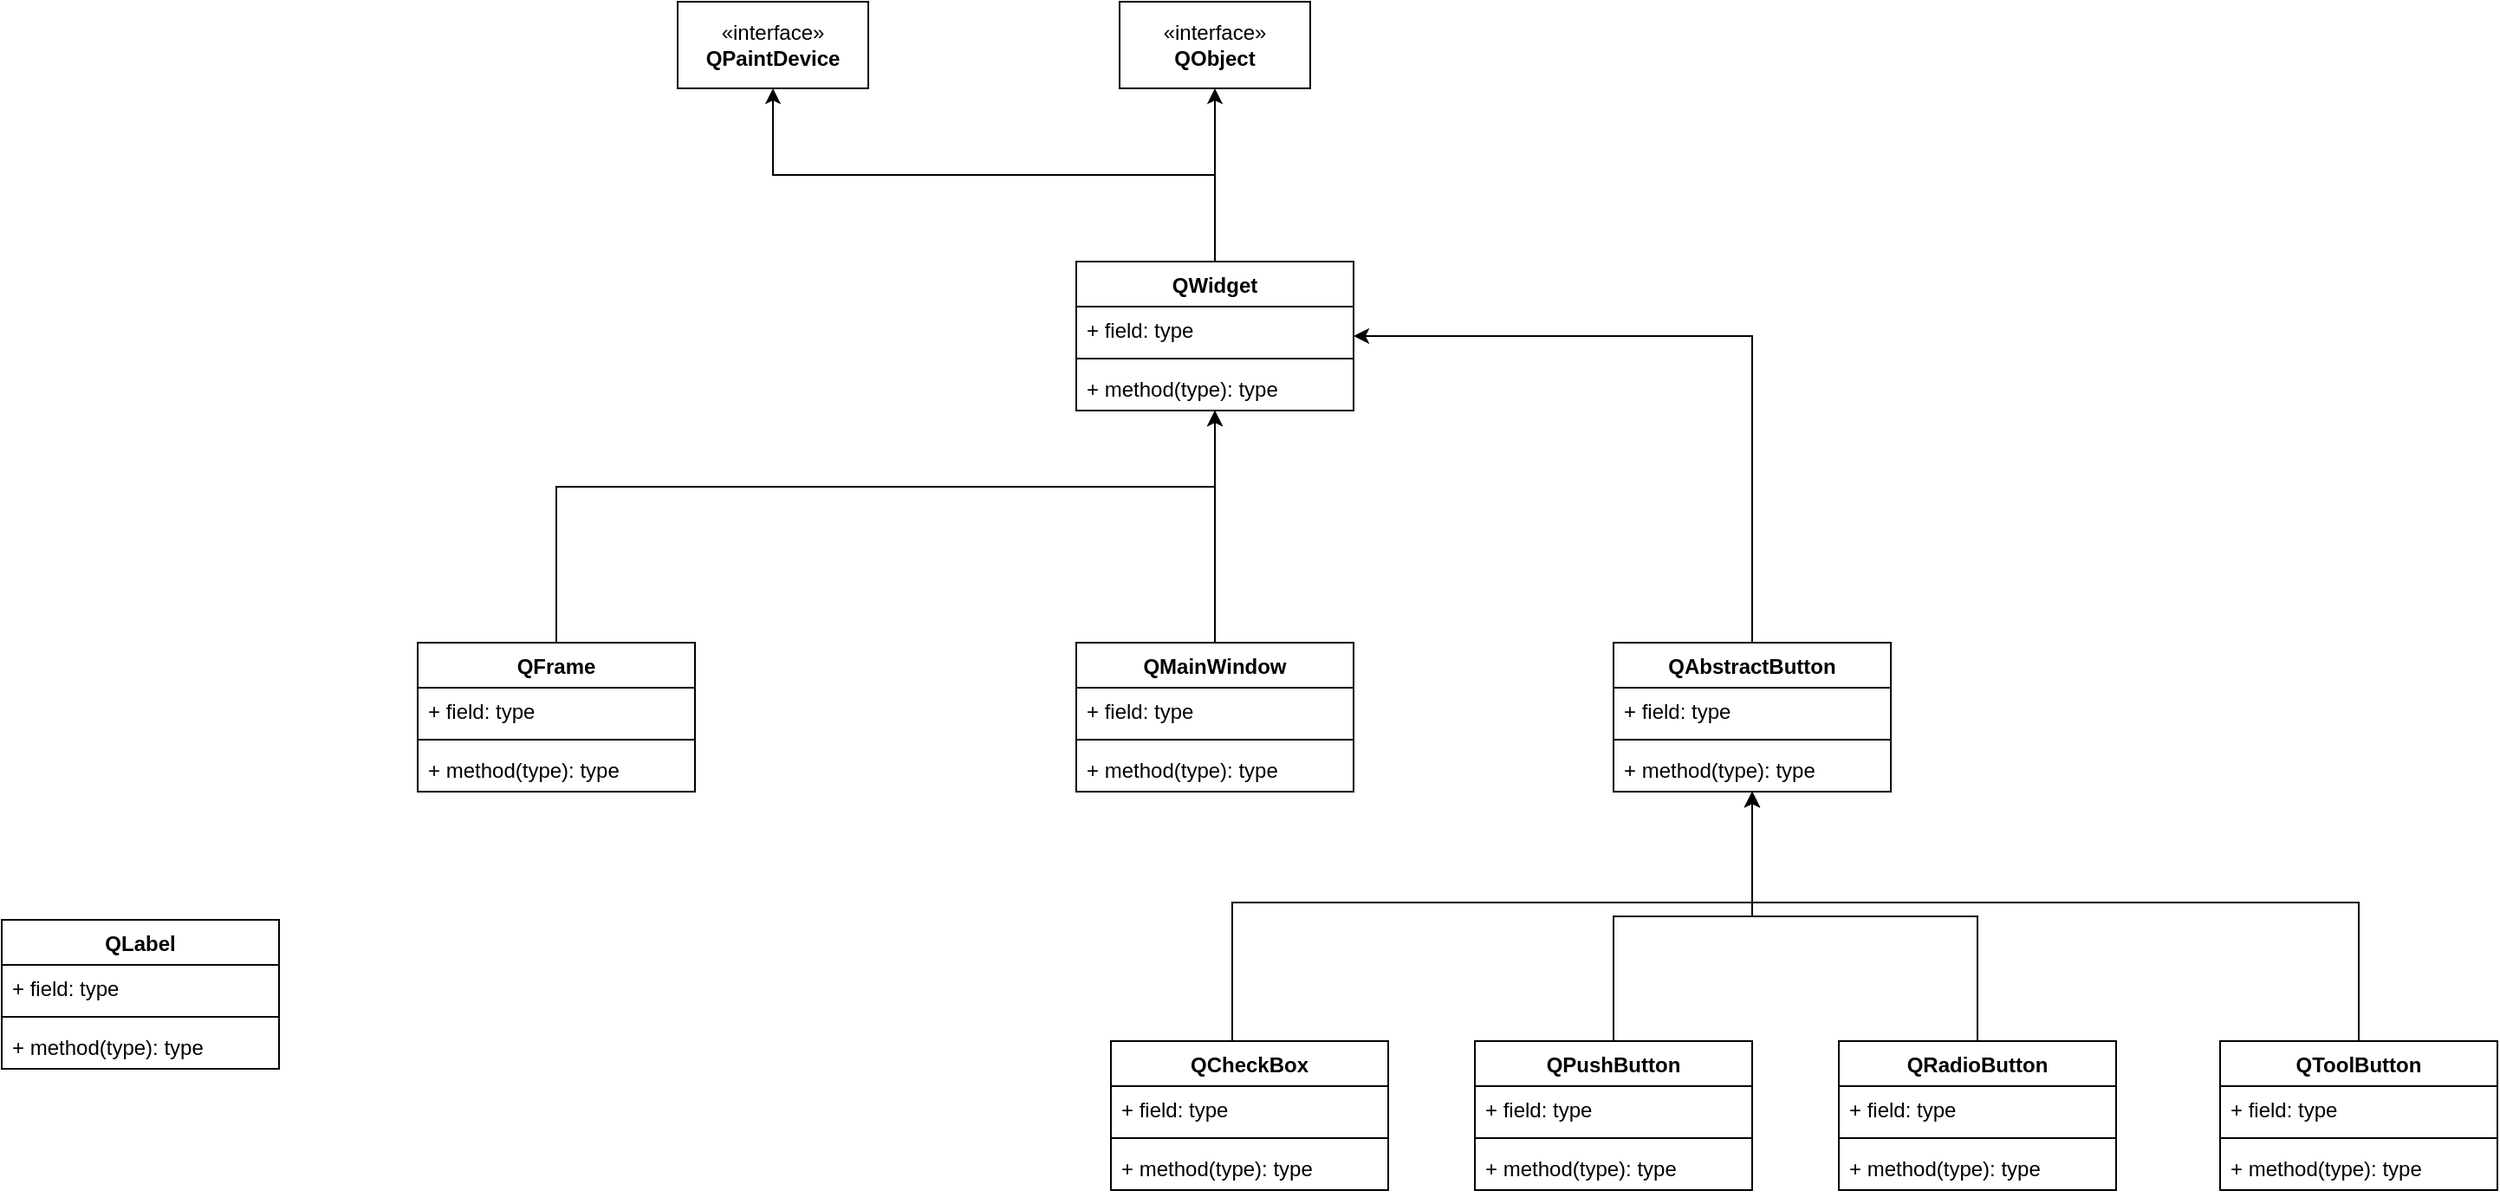 <mxfile version="22.1.16" type="github">
  <diagram name="第 1 页" id="sRRVcdi_eqUOFvVj3uMj">
    <mxGraphModel dx="2059" dy="688" grid="1" gridSize="10" guides="1" tooltips="1" connect="1" arrows="1" fold="1" page="0" pageScale="1" pageWidth="827" pageHeight="1169" math="0" shadow="0">
      <root>
        <mxCell id="0" />
        <mxCell id="1" parent="0" />
        <mxCell id="4JC0lLphQMxZIeReA1JR-13" style="edgeStyle=orthogonalEdgeStyle;rounded=0;orthogonalLoop=1;jettySize=auto;html=1;" edge="1" parent="1" source="4JC0lLphQMxZIeReA1JR-2" target="4JC0lLphQMxZIeReA1JR-11">
          <mxGeometry relative="1" as="geometry" />
        </mxCell>
        <mxCell id="4JC0lLphQMxZIeReA1JR-14" style="edgeStyle=orthogonalEdgeStyle;rounded=0;orthogonalLoop=1;jettySize=auto;html=1;" edge="1" parent="1" source="4JC0lLphQMxZIeReA1JR-2" target="4JC0lLphQMxZIeReA1JR-12">
          <mxGeometry relative="1" as="geometry">
            <Array as="points">
              <mxPoint x="240" y="180" />
              <mxPoint x="-15" y="180" />
            </Array>
          </mxGeometry>
        </mxCell>
        <mxCell id="4JC0lLphQMxZIeReA1JR-2" value="QWidget&lt;br&gt;" style="swimlane;fontStyle=1;align=center;verticalAlign=top;childLayout=stackLayout;horizontal=1;startSize=26;horizontalStack=0;resizeParent=1;resizeParentMax=0;resizeLast=0;collapsible=1;marginBottom=0;whiteSpace=wrap;html=1;" vertex="1" parent="1">
          <mxGeometry x="160" y="230" width="160" height="86" as="geometry">
            <mxRectangle x="180" y="200" width="90" height="30" as="alternateBounds" />
          </mxGeometry>
        </mxCell>
        <mxCell id="4JC0lLphQMxZIeReA1JR-3" value="+ field: type" style="text;strokeColor=none;fillColor=none;align=left;verticalAlign=top;spacingLeft=4;spacingRight=4;overflow=hidden;rotatable=0;points=[[0,0.5],[1,0.5]];portConstraint=eastwest;whiteSpace=wrap;html=1;" vertex="1" parent="4JC0lLphQMxZIeReA1JR-2">
          <mxGeometry y="26" width="160" height="26" as="geometry" />
        </mxCell>
        <mxCell id="4JC0lLphQMxZIeReA1JR-4" value="" style="line;strokeWidth=1;fillColor=none;align=left;verticalAlign=middle;spacingTop=-1;spacingLeft=3;spacingRight=3;rotatable=0;labelPosition=right;points=[];portConstraint=eastwest;strokeColor=inherit;" vertex="1" parent="4JC0lLphQMxZIeReA1JR-2">
          <mxGeometry y="52" width="160" height="8" as="geometry" />
        </mxCell>
        <mxCell id="4JC0lLphQMxZIeReA1JR-5" value="+ method(type): type" style="text;strokeColor=none;fillColor=none;align=left;verticalAlign=top;spacingLeft=4;spacingRight=4;overflow=hidden;rotatable=0;points=[[0,0.5],[1,0.5]];portConstraint=eastwest;whiteSpace=wrap;html=1;" vertex="1" parent="4JC0lLphQMxZIeReA1JR-2">
          <mxGeometry y="60" width="160" height="26" as="geometry" />
        </mxCell>
        <mxCell id="4JC0lLphQMxZIeReA1JR-11" value="«interface»&lt;br&gt;&lt;b&gt;QObject&lt;/b&gt;" style="html=1;whiteSpace=wrap;" vertex="1" parent="1">
          <mxGeometry x="185" y="80" width="110" height="50" as="geometry" />
        </mxCell>
        <mxCell id="4JC0lLphQMxZIeReA1JR-12" value="«interface»&lt;br&gt;&lt;b&gt;QPaintDevice&lt;/b&gt;" style="html=1;whiteSpace=wrap;" vertex="1" parent="1">
          <mxGeometry x="-70" y="80" width="110" height="50" as="geometry" />
        </mxCell>
        <mxCell id="4JC0lLphQMxZIeReA1JR-19" style="edgeStyle=orthogonalEdgeStyle;rounded=0;orthogonalLoop=1;jettySize=auto;html=1;" edge="1" parent="1" source="4JC0lLphQMxZIeReA1JR-15" target="4JC0lLphQMxZIeReA1JR-2">
          <mxGeometry relative="1" as="geometry">
            <Array as="points">
              <mxPoint x="-140" y="360" />
              <mxPoint x="240" y="360" />
            </Array>
          </mxGeometry>
        </mxCell>
        <mxCell id="4JC0lLphQMxZIeReA1JR-15" value="QFrame" style="swimlane;fontStyle=1;align=center;verticalAlign=top;childLayout=stackLayout;horizontal=1;startSize=26;horizontalStack=0;resizeParent=1;resizeParentMax=0;resizeLast=0;collapsible=1;marginBottom=0;whiteSpace=wrap;html=1;" vertex="1" parent="1">
          <mxGeometry x="-220" y="450" width="160" height="86" as="geometry">
            <mxRectangle x="180" y="200" width="90" height="30" as="alternateBounds" />
          </mxGeometry>
        </mxCell>
        <mxCell id="4JC0lLphQMxZIeReA1JR-16" value="+ field: type" style="text;strokeColor=none;fillColor=none;align=left;verticalAlign=top;spacingLeft=4;spacingRight=4;overflow=hidden;rotatable=0;points=[[0,0.5],[1,0.5]];portConstraint=eastwest;whiteSpace=wrap;html=1;" vertex="1" parent="4JC0lLphQMxZIeReA1JR-15">
          <mxGeometry y="26" width="160" height="26" as="geometry" />
        </mxCell>
        <mxCell id="4JC0lLphQMxZIeReA1JR-17" value="" style="line;strokeWidth=1;fillColor=none;align=left;verticalAlign=middle;spacingTop=-1;spacingLeft=3;spacingRight=3;rotatable=0;labelPosition=right;points=[];portConstraint=eastwest;strokeColor=inherit;" vertex="1" parent="4JC0lLphQMxZIeReA1JR-15">
          <mxGeometry y="52" width="160" height="8" as="geometry" />
        </mxCell>
        <mxCell id="4JC0lLphQMxZIeReA1JR-18" value="+ method(type): type" style="text;strokeColor=none;fillColor=none;align=left;verticalAlign=top;spacingLeft=4;spacingRight=4;overflow=hidden;rotatable=0;points=[[0,0.5],[1,0.5]];portConstraint=eastwest;whiteSpace=wrap;html=1;" vertex="1" parent="4JC0lLphQMxZIeReA1JR-15">
          <mxGeometry y="60" width="160" height="26" as="geometry" />
        </mxCell>
        <mxCell id="4JC0lLphQMxZIeReA1JR-24" style="edgeStyle=orthogonalEdgeStyle;rounded=0;orthogonalLoop=1;jettySize=auto;html=1;" edge="1" parent="1" source="4JC0lLphQMxZIeReA1JR-20" target="4JC0lLphQMxZIeReA1JR-2">
          <mxGeometry relative="1" as="geometry" />
        </mxCell>
        <mxCell id="4JC0lLphQMxZIeReA1JR-20" value="QMainWindow" style="swimlane;fontStyle=1;align=center;verticalAlign=top;childLayout=stackLayout;horizontal=1;startSize=26;horizontalStack=0;resizeParent=1;resizeParentMax=0;resizeLast=0;collapsible=1;marginBottom=0;whiteSpace=wrap;html=1;" vertex="1" parent="1">
          <mxGeometry x="160" y="450" width="160" height="86" as="geometry">
            <mxRectangle x="180" y="200" width="90" height="30" as="alternateBounds" />
          </mxGeometry>
        </mxCell>
        <mxCell id="4JC0lLphQMxZIeReA1JR-21" value="+ field: type" style="text;strokeColor=none;fillColor=none;align=left;verticalAlign=top;spacingLeft=4;spacingRight=4;overflow=hidden;rotatable=0;points=[[0,0.5],[1,0.5]];portConstraint=eastwest;whiteSpace=wrap;html=1;" vertex="1" parent="4JC0lLphQMxZIeReA1JR-20">
          <mxGeometry y="26" width="160" height="26" as="geometry" />
        </mxCell>
        <mxCell id="4JC0lLphQMxZIeReA1JR-22" value="" style="line;strokeWidth=1;fillColor=none;align=left;verticalAlign=middle;spacingTop=-1;spacingLeft=3;spacingRight=3;rotatable=0;labelPosition=right;points=[];portConstraint=eastwest;strokeColor=inherit;" vertex="1" parent="4JC0lLphQMxZIeReA1JR-20">
          <mxGeometry y="52" width="160" height="8" as="geometry" />
        </mxCell>
        <mxCell id="4JC0lLphQMxZIeReA1JR-23" value="+ method(type): type" style="text;strokeColor=none;fillColor=none;align=left;verticalAlign=top;spacingLeft=4;spacingRight=4;overflow=hidden;rotatable=0;points=[[0,0.5],[1,0.5]];portConstraint=eastwest;whiteSpace=wrap;html=1;" vertex="1" parent="4JC0lLphQMxZIeReA1JR-20">
          <mxGeometry y="60" width="160" height="26" as="geometry" />
        </mxCell>
        <mxCell id="4JC0lLphQMxZIeReA1JR-25" value="QLabel" style="swimlane;fontStyle=1;align=center;verticalAlign=top;childLayout=stackLayout;horizontal=1;startSize=26;horizontalStack=0;resizeParent=1;resizeParentMax=0;resizeLast=0;collapsible=1;marginBottom=0;whiteSpace=wrap;html=1;" vertex="1" parent="1">
          <mxGeometry x="-460" y="610" width="160" height="86" as="geometry">
            <mxRectangle x="180" y="200" width="90" height="30" as="alternateBounds" />
          </mxGeometry>
        </mxCell>
        <mxCell id="4JC0lLphQMxZIeReA1JR-26" value="+ field: type" style="text;strokeColor=none;fillColor=none;align=left;verticalAlign=top;spacingLeft=4;spacingRight=4;overflow=hidden;rotatable=0;points=[[0,0.5],[1,0.5]];portConstraint=eastwest;whiteSpace=wrap;html=1;" vertex="1" parent="4JC0lLphQMxZIeReA1JR-25">
          <mxGeometry y="26" width="160" height="26" as="geometry" />
        </mxCell>
        <mxCell id="4JC0lLphQMxZIeReA1JR-27" value="" style="line;strokeWidth=1;fillColor=none;align=left;verticalAlign=middle;spacingTop=-1;spacingLeft=3;spacingRight=3;rotatable=0;labelPosition=right;points=[];portConstraint=eastwest;strokeColor=inherit;" vertex="1" parent="4JC0lLphQMxZIeReA1JR-25">
          <mxGeometry y="52" width="160" height="8" as="geometry" />
        </mxCell>
        <mxCell id="4JC0lLphQMxZIeReA1JR-28" value="+ method(type): type" style="text;strokeColor=none;fillColor=none;align=left;verticalAlign=top;spacingLeft=4;spacingRight=4;overflow=hidden;rotatable=0;points=[[0,0.5],[1,0.5]];portConstraint=eastwest;whiteSpace=wrap;html=1;" vertex="1" parent="4JC0lLphQMxZIeReA1JR-25">
          <mxGeometry y="60" width="160" height="26" as="geometry" />
        </mxCell>
        <mxCell id="4JC0lLphQMxZIeReA1JR-33" style="edgeStyle=orthogonalEdgeStyle;rounded=0;orthogonalLoop=1;jettySize=auto;html=1;" edge="1" parent="1" source="4JC0lLphQMxZIeReA1JR-29" target="4JC0lLphQMxZIeReA1JR-2">
          <mxGeometry relative="1" as="geometry">
            <Array as="points">
              <mxPoint x="550" y="273" />
            </Array>
          </mxGeometry>
        </mxCell>
        <mxCell id="4JC0lLphQMxZIeReA1JR-29" value="QAbstractButton" style="swimlane;fontStyle=1;align=center;verticalAlign=top;childLayout=stackLayout;horizontal=1;startSize=26;horizontalStack=0;resizeParent=1;resizeParentMax=0;resizeLast=0;collapsible=1;marginBottom=0;whiteSpace=wrap;html=1;" vertex="1" parent="1">
          <mxGeometry x="470" y="450" width="160" height="86" as="geometry">
            <mxRectangle x="180" y="200" width="90" height="30" as="alternateBounds" />
          </mxGeometry>
        </mxCell>
        <mxCell id="4JC0lLphQMxZIeReA1JR-30" value="+ field: type" style="text;strokeColor=none;fillColor=none;align=left;verticalAlign=top;spacingLeft=4;spacingRight=4;overflow=hidden;rotatable=0;points=[[0,0.5],[1,0.5]];portConstraint=eastwest;whiteSpace=wrap;html=1;" vertex="1" parent="4JC0lLphQMxZIeReA1JR-29">
          <mxGeometry y="26" width="160" height="26" as="geometry" />
        </mxCell>
        <mxCell id="4JC0lLphQMxZIeReA1JR-31" value="" style="line;strokeWidth=1;fillColor=none;align=left;verticalAlign=middle;spacingTop=-1;spacingLeft=3;spacingRight=3;rotatable=0;labelPosition=right;points=[];portConstraint=eastwest;strokeColor=inherit;" vertex="1" parent="4JC0lLphQMxZIeReA1JR-29">
          <mxGeometry y="52" width="160" height="8" as="geometry" />
        </mxCell>
        <mxCell id="4JC0lLphQMxZIeReA1JR-32" value="+ method(type): type" style="text;strokeColor=none;fillColor=none;align=left;verticalAlign=top;spacingLeft=4;spacingRight=4;overflow=hidden;rotatable=0;points=[[0,0.5],[1,0.5]];portConstraint=eastwest;whiteSpace=wrap;html=1;" vertex="1" parent="4JC0lLphQMxZIeReA1JR-29">
          <mxGeometry y="60" width="160" height="26" as="geometry" />
        </mxCell>
        <mxCell id="4JC0lLphQMxZIeReA1JR-38" style="edgeStyle=orthogonalEdgeStyle;rounded=0;orthogonalLoop=1;jettySize=auto;html=1;" edge="1" parent="1" source="4JC0lLphQMxZIeReA1JR-34" target="4JC0lLphQMxZIeReA1JR-29">
          <mxGeometry relative="1" as="geometry">
            <Array as="points">
              <mxPoint x="900" y="600" />
              <mxPoint x="550" y="600" />
            </Array>
          </mxGeometry>
        </mxCell>
        <mxCell id="4JC0lLphQMxZIeReA1JR-34" value="QToolButton" style="swimlane;fontStyle=1;align=center;verticalAlign=top;childLayout=stackLayout;horizontal=1;startSize=26;horizontalStack=0;resizeParent=1;resizeParentMax=0;resizeLast=0;collapsible=1;marginBottom=0;whiteSpace=wrap;html=1;" vertex="1" parent="1">
          <mxGeometry x="820" y="680" width="160" height="86" as="geometry">
            <mxRectangle x="180" y="200" width="90" height="30" as="alternateBounds" />
          </mxGeometry>
        </mxCell>
        <mxCell id="4JC0lLphQMxZIeReA1JR-35" value="+ field: type" style="text;strokeColor=none;fillColor=none;align=left;verticalAlign=top;spacingLeft=4;spacingRight=4;overflow=hidden;rotatable=0;points=[[0,0.5],[1,0.5]];portConstraint=eastwest;whiteSpace=wrap;html=1;" vertex="1" parent="4JC0lLphQMxZIeReA1JR-34">
          <mxGeometry y="26" width="160" height="26" as="geometry" />
        </mxCell>
        <mxCell id="4JC0lLphQMxZIeReA1JR-36" value="" style="line;strokeWidth=1;fillColor=none;align=left;verticalAlign=middle;spacingTop=-1;spacingLeft=3;spacingRight=3;rotatable=0;labelPosition=right;points=[];portConstraint=eastwest;strokeColor=inherit;" vertex="1" parent="4JC0lLphQMxZIeReA1JR-34">
          <mxGeometry y="52" width="160" height="8" as="geometry" />
        </mxCell>
        <mxCell id="4JC0lLphQMxZIeReA1JR-37" value="+ method(type): type" style="text;strokeColor=none;fillColor=none;align=left;verticalAlign=top;spacingLeft=4;spacingRight=4;overflow=hidden;rotatable=0;points=[[0,0.5],[1,0.5]];portConstraint=eastwest;whiteSpace=wrap;html=1;" vertex="1" parent="4JC0lLphQMxZIeReA1JR-34">
          <mxGeometry y="60" width="160" height="26" as="geometry" />
        </mxCell>
        <mxCell id="4JC0lLphQMxZIeReA1JR-52" style="edgeStyle=orthogonalEdgeStyle;rounded=0;orthogonalLoop=1;jettySize=auto;html=1;" edge="1" parent="1" source="4JC0lLphQMxZIeReA1JR-39" target="4JC0lLphQMxZIeReA1JR-29">
          <mxGeometry relative="1" as="geometry" />
        </mxCell>
        <mxCell id="4JC0lLphQMxZIeReA1JR-39" value="QPushButton" style="swimlane;fontStyle=1;align=center;verticalAlign=top;childLayout=stackLayout;horizontal=1;startSize=26;horizontalStack=0;resizeParent=1;resizeParentMax=0;resizeLast=0;collapsible=1;marginBottom=0;whiteSpace=wrap;html=1;" vertex="1" parent="1">
          <mxGeometry x="390" y="680" width="160" height="86" as="geometry">
            <mxRectangle x="180" y="200" width="90" height="30" as="alternateBounds" />
          </mxGeometry>
        </mxCell>
        <mxCell id="4JC0lLphQMxZIeReA1JR-40" value="+ field: type" style="text;strokeColor=none;fillColor=none;align=left;verticalAlign=top;spacingLeft=4;spacingRight=4;overflow=hidden;rotatable=0;points=[[0,0.5],[1,0.5]];portConstraint=eastwest;whiteSpace=wrap;html=1;" vertex="1" parent="4JC0lLphQMxZIeReA1JR-39">
          <mxGeometry y="26" width="160" height="26" as="geometry" />
        </mxCell>
        <mxCell id="4JC0lLphQMxZIeReA1JR-41" value="" style="line;strokeWidth=1;fillColor=none;align=left;verticalAlign=middle;spacingTop=-1;spacingLeft=3;spacingRight=3;rotatable=0;labelPosition=right;points=[];portConstraint=eastwest;strokeColor=inherit;" vertex="1" parent="4JC0lLphQMxZIeReA1JR-39">
          <mxGeometry y="52" width="160" height="8" as="geometry" />
        </mxCell>
        <mxCell id="4JC0lLphQMxZIeReA1JR-42" value="+ method(type): type" style="text;strokeColor=none;fillColor=none;align=left;verticalAlign=top;spacingLeft=4;spacingRight=4;overflow=hidden;rotatable=0;points=[[0,0.5],[1,0.5]];portConstraint=eastwest;whiteSpace=wrap;html=1;" vertex="1" parent="4JC0lLphQMxZIeReA1JR-39">
          <mxGeometry y="60" width="160" height="26" as="geometry" />
        </mxCell>
        <mxCell id="4JC0lLphQMxZIeReA1JR-47" style="edgeStyle=orthogonalEdgeStyle;rounded=0;orthogonalLoop=1;jettySize=auto;html=1;" edge="1" parent="1" source="4JC0lLphQMxZIeReA1JR-43" target="4JC0lLphQMxZIeReA1JR-29">
          <mxGeometry relative="1" as="geometry">
            <Array as="points">
              <mxPoint x="250" y="600" />
              <mxPoint x="550" y="600" />
            </Array>
          </mxGeometry>
        </mxCell>
        <mxCell id="4JC0lLphQMxZIeReA1JR-43" value="QCheckBox" style="swimlane;fontStyle=1;align=center;verticalAlign=top;childLayout=stackLayout;horizontal=1;startSize=26;horizontalStack=0;resizeParent=1;resizeParentMax=0;resizeLast=0;collapsible=1;marginBottom=0;whiteSpace=wrap;html=1;" vertex="1" parent="1">
          <mxGeometry x="180" y="680" width="160" height="86" as="geometry">
            <mxRectangle x="180" y="200" width="90" height="30" as="alternateBounds" />
          </mxGeometry>
        </mxCell>
        <mxCell id="4JC0lLphQMxZIeReA1JR-44" value="+ field: type" style="text;strokeColor=none;fillColor=none;align=left;verticalAlign=top;spacingLeft=4;spacingRight=4;overflow=hidden;rotatable=0;points=[[0,0.5],[1,0.5]];portConstraint=eastwest;whiteSpace=wrap;html=1;" vertex="1" parent="4JC0lLphQMxZIeReA1JR-43">
          <mxGeometry y="26" width="160" height="26" as="geometry" />
        </mxCell>
        <mxCell id="4JC0lLphQMxZIeReA1JR-45" value="" style="line;strokeWidth=1;fillColor=none;align=left;verticalAlign=middle;spacingTop=-1;spacingLeft=3;spacingRight=3;rotatable=0;labelPosition=right;points=[];portConstraint=eastwest;strokeColor=inherit;" vertex="1" parent="4JC0lLphQMxZIeReA1JR-43">
          <mxGeometry y="52" width="160" height="8" as="geometry" />
        </mxCell>
        <mxCell id="4JC0lLphQMxZIeReA1JR-46" value="+ method(type): type" style="text;strokeColor=none;fillColor=none;align=left;verticalAlign=top;spacingLeft=4;spacingRight=4;overflow=hidden;rotatable=0;points=[[0,0.5],[1,0.5]];portConstraint=eastwest;whiteSpace=wrap;html=1;" vertex="1" parent="4JC0lLphQMxZIeReA1JR-43">
          <mxGeometry y="60" width="160" height="26" as="geometry" />
        </mxCell>
        <mxCell id="4JC0lLphQMxZIeReA1JR-53" style="edgeStyle=orthogonalEdgeStyle;rounded=0;orthogonalLoop=1;jettySize=auto;html=1;" edge="1" parent="1" source="4JC0lLphQMxZIeReA1JR-48" target="4JC0lLphQMxZIeReA1JR-29">
          <mxGeometry relative="1" as="geometry" />
        </mxCell>
        <mxCell id="4JC0lLphQMxZIeReA1JR-48" value="QRadioButton" style="swimlane;fontStyle=1;align=center;verticalAlign=top;childLayout=stackLayout;horizontal=1;startSize=26;horizontalStack=0;resizeParent=1;resizeParentMax=0;resizeLast=0;collapsible=1;marginBottom=0;whiteSpace=wrap;html=1;" vertex="1" parent="1">
          <mxGeometry x="600" y="680" width="160" height="86" as="geometry">
            <mxRectangle x="180" y="200" width="90" height="30" as="alternateBounds" />
          </mxGeometry>
        </mxCell>
        <mxCell id="4JC0lLphQMxZIeReA1JR-49" value="+ field: type" style="text;strokeColor=none;fillColor=none;align=left;verticalAlign=top;spacingLeft=4;spacingRight=4;overflow=hidden;rotatable=0;points=[[0,0.5],[1,0.5]];portConstraint=eastwest;whiteSpace=wrap;html=1;" vertex="1" parent="4JC0lLphQMxZIeReA1JR-48">
          <mxGeometry y="26" width="160" height="26" as="geometry" />
        </mxCell>
        <mxCell id="4JC0lLphQMxZIeReA1JR-50" value="" style="line;strokeWidth=1;fillColor=none;align=left;verticalAlign=middle;spacingTop=-1;spacingLeft=3;spacingRight=3;rotatable=0;labelPosition=right;points=[];portConstraint=eastwest;strokeColor=inherit;" vertex="1" parent="4JC0lLphQMxZIeReA1JR-48">
          <mxGeometry y="52" width="160" height="8" as="geometry" />
        </mxCell>
        <mxCell id="4JC0lLphQMxZIeReA1JR-51" value="+ method(type): type" style="text;strokeColor=none;fillColor=none;align=left;verticalAlign=top;spacingLeft=4;spacingRight=4;overflow=hidden;rotatable=0;points=[[0,0.5],[1,0.5]];portConstraint=eastwest;whiteSpace=wrap;html=1;" vertex="1" parent="4JC0lLphQMxZIeReA1JR-48">
          <mxGeometry y="60" width="160" height="26" as="geometry" />
        </mxCell>
      </root>
    </mxGraphModel>
  </diagram>
</mxfile>
